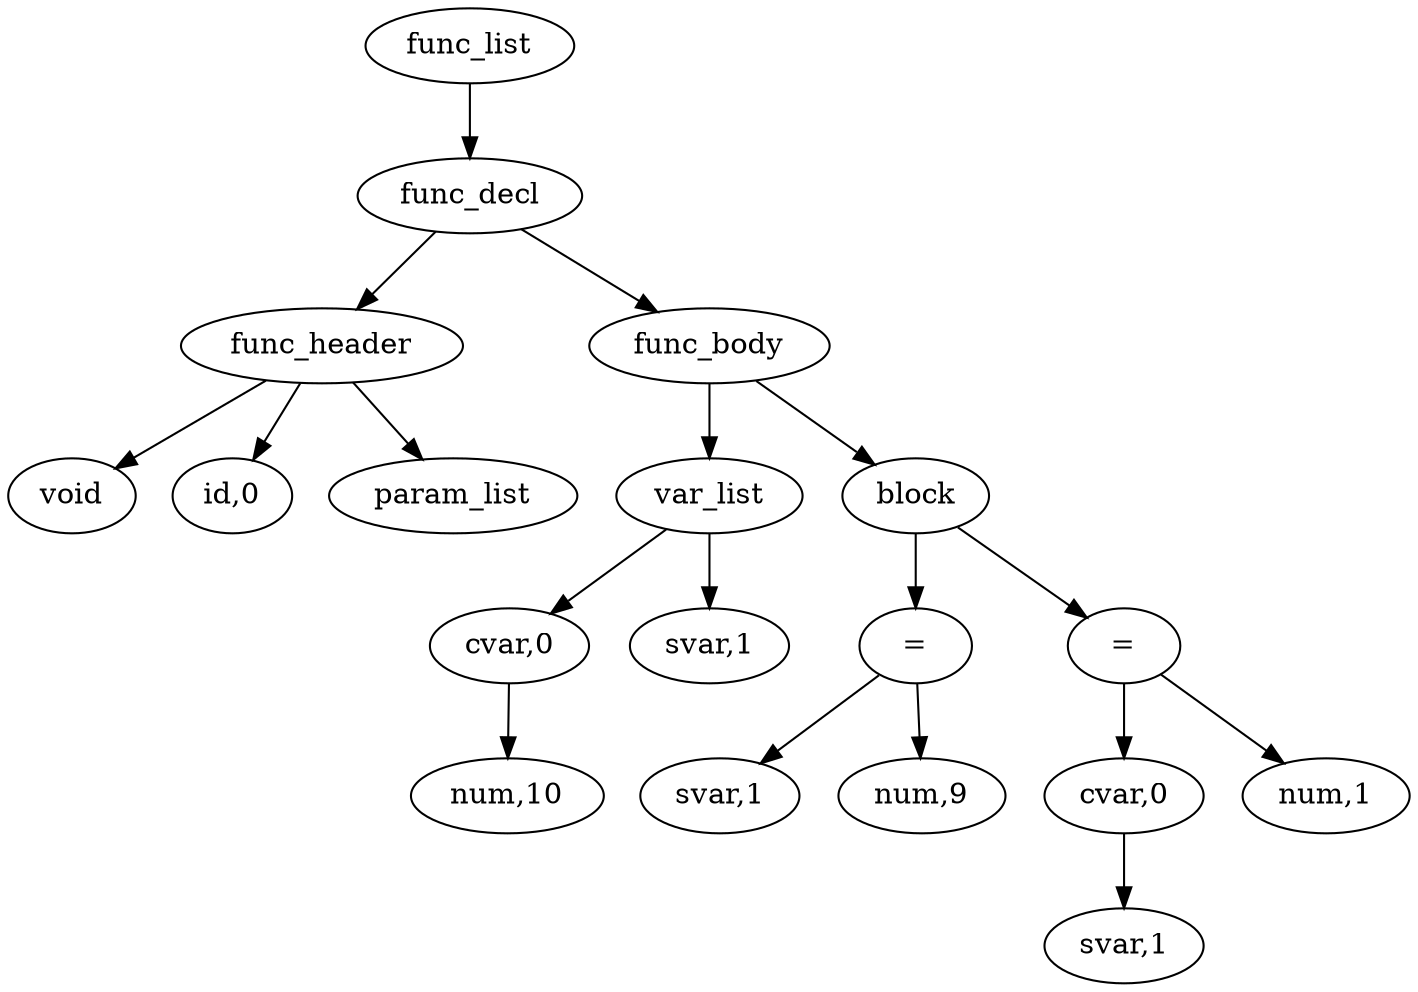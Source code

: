 digraph {
graph [ordering="out"];
node0[label="func_list"];
node1[label="func_decl"];
node2[label="func_header"];
node3[label="void"];
node2 -> node3;
node4[label="id,0"];
node2 -> node4;
node5[label="param_list"];
node2 -> node5;
node1 -> node2;
node6[label="func_body"];
node7[label="var_list"];
node8[label="cvar,0"];
node9[label="num,10"];
node8 -> node9;
node7 -> node8;
node10[label="svar,1"];
node7 -> node10;
node6 -> node7;
node11[label="block"];
node12[label="="];
node13[label="svar,1"];
node12 -> node13;
node14[label="num,9"];
node12 -> node14;
node11 -> node12;
node15[label="="];
node16[label="cvar,0"];
node17[label="svar,1"];
node16 -> node17;
node15 -> node16;
node18[label="num,1"];
node15 -> node18;
node11 -> node15;
node6 -> node11;
node1 -> node6;
node0 -> node1;
}
